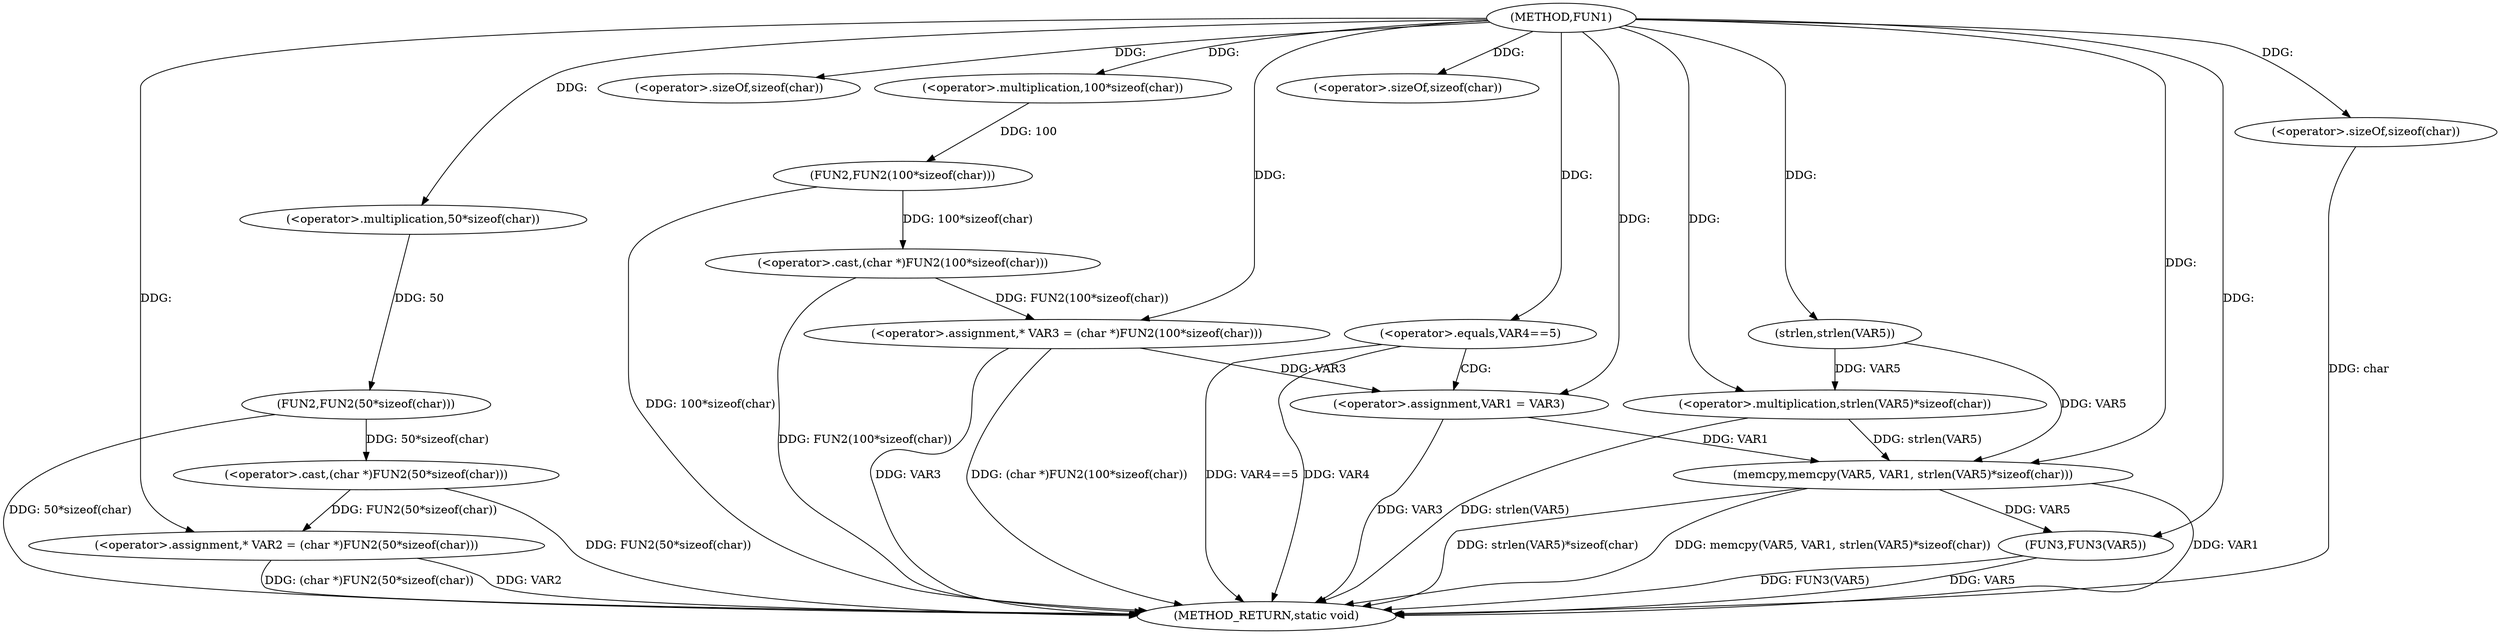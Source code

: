digraph FUN1 {  
"1000100" [label = "(METHOD,FUN1)" ]
"1000143" [label = "(METHOD_RETURN,static void)" ]
"1000104" [label = "(<operator>.assignment,* VAR2 = (char *)FUN2(50*sizeof(char)))" ]
"1000106" [label = "(<operator>.cast,(char *)FUN2(50*sizeof(char)))" ]
"1000108" [label = "(FUN2,FUN2(50*sizeof(char)))" ]
"1000109" [label = "(<operator>.multiplication,50*sizeof(char))" ]
"1000111" [label = "(<operator>.sizeOf,sizeof(char))" ]
"1000114" [label = "(<operator>.assignment,* VAR3 = (char *)FUN2(100*sizeof(char)))" ]
"1000116" [label = "(<operator>.cast,(char *)FUN2(100*sizeof(char)))" ]
"1000118" [label = "(FUN2,FUN2(100*sizeof(char)))" ]
"1000119" [label = "(<operator>.multiplication,100*sizeof(char))" ]
"1000121" [label = "(<operator>.sizeOf,sizeof(char))" ]
"1000124" [label = "(<operator>.equals,VAR4==5)" ]
"1000128" [label = "(<operator>.assignment,VAR1 = VAR3)" ]
"1000133" [label = "(memcpy,memcpy(VAR5, VAR1, strlen(VAR5)*sizeof(char)))" ]
"1000136" [label = "(<operator>.multiplication,strlen(VAR5)*sizeof(char))" ]
"1000137" [label = "(strlen,strlen(VAR5))" ]
"1000139" [label = "(<operator>.sizeOf,sizeof(char))" ]
"1000141" [label = "(FUN3,FUN3(VAR5))" ]
  "1000128" -> "1000143"  [ label = "DDG: VAR3"] 
  "1000141" -> "1000143"  [ label = "DDG: VAR5"] 
  "1000124" -> "1000143"  [ label = "DDG: VAR4"] 
  "1000106" -> "1000143"  [ label = "DDG: FUN2(50*sizeof(char))"] 
  "1000104" -> "1000143"  [ label = "DDG: VAR2"] 
  "1000139" -> "1000143"  [ label = "DDG: char"] 
  "1000114" -> "1000143"  [ label = "DDG: VAR3"] 
  "1000116" -> "1000143"  [ label = "DDG: FUN2(100*sizeof(char))"] 
  "1000133" -> "1000143"  [ label = "DDG: memcpy(VAR5, VAR1, strlen(VAR5)*sizeof(char))"] 
  "1000133" -> "1000143"  [ label = "DDG: VAR1"] 
  "1000133" -> "1000143"  [ label = "DDG: strlen(VAR5)*sizeof(char)"] 
  "1000118" -> "1000143"  [ label = "DDG: 100*sizeof(char)"] 
  "1000114" -> "1000143"  [ label = "DDG: (char *)FUN2(100*sizeof(char))"] 
  "1000124" -> "1000143"  [ label = "DDG: VAR4==5"] 
  "1000141" -> "1000143"  [ label = "DDG: FUN3(VAR5)"] 
  "1000136" -> "1000143"  [ label = "DDG: strlen(VAR5)"] 
  "1000104" -> "1000143"  [ label = "DDG: (char *)FUN2(50*sizeof(char))"] 
  "1000108" -> "1000143"  [ label = "DDG: 50*sizeof(char)"] 
  "1000106" -> "1000104"  [ label = "DDG: FUN2(50*sizeof(char))"] 
  "1000100" -> "1000104"  [ label = "DDG: "] 
  "1000108" -> "1000106"  [ label = "DDG: 50*sizeof(char)"] 
  "1000109" -> "1000108"  [ label = "DDG: 50"] 
  "1000100" -> "1000109"  [ label = "DDG: "] 
  "1000100" -> "1000111"  [ label = "DDG: "] 
  "1000116" -> "1000114"  [ label = "DDG: FUN2(100*sizeof(char))"] 
  "1000100" -> "1000114"  [ label = "DDG: "] 
  "1000118" -> "1000116"  [ label = "DDG: 100*sizeof(char)"] 
  "1000119" -> "1000118"  [ label = "DDG: 100"] 
  "1000100" -> "1000119"  [ label = "DDG: "] 
  "1000100" -> "1000121"  [ label = "DDG: "] 
  "1000100" -> "1000124"  [ label = "DDG: "] 
  "1000114" -> "1000128"  [ label = "DDG: VAR3"] 
  "1000100" -> "1000128"  [ label = "DDG: "] 
  "1000137" -> "1000133"  [ label = "DDG: VAR5"] 
  "1000100" -> "1000133"  [ label = "DDG: "] 
  "1000128" -> "1000133"  [ label = "DDG: VAR1"] 
  "1000136" -> "1000133"  [ label = "DDG: strlen(VAR5)"] 
  "1000137" -> "1000136"  [ label = "DDG: VAR5"] 
  "1000100" -> "1000137"  [ label = "DDG: "] 
  "1000100" -> "1000136"  [ label = "DDG: "] 
  "1000100" -> "1000139"  [ label = "DDG: "] 
  "1000133" -> "1000141"  [ label = "DDG: VAR5"] 
  "1000100" -> "1000141"  [ label = "DDG: "] 
  "1000124" -> "1000128"  [ label = "CDG: "] 
}
